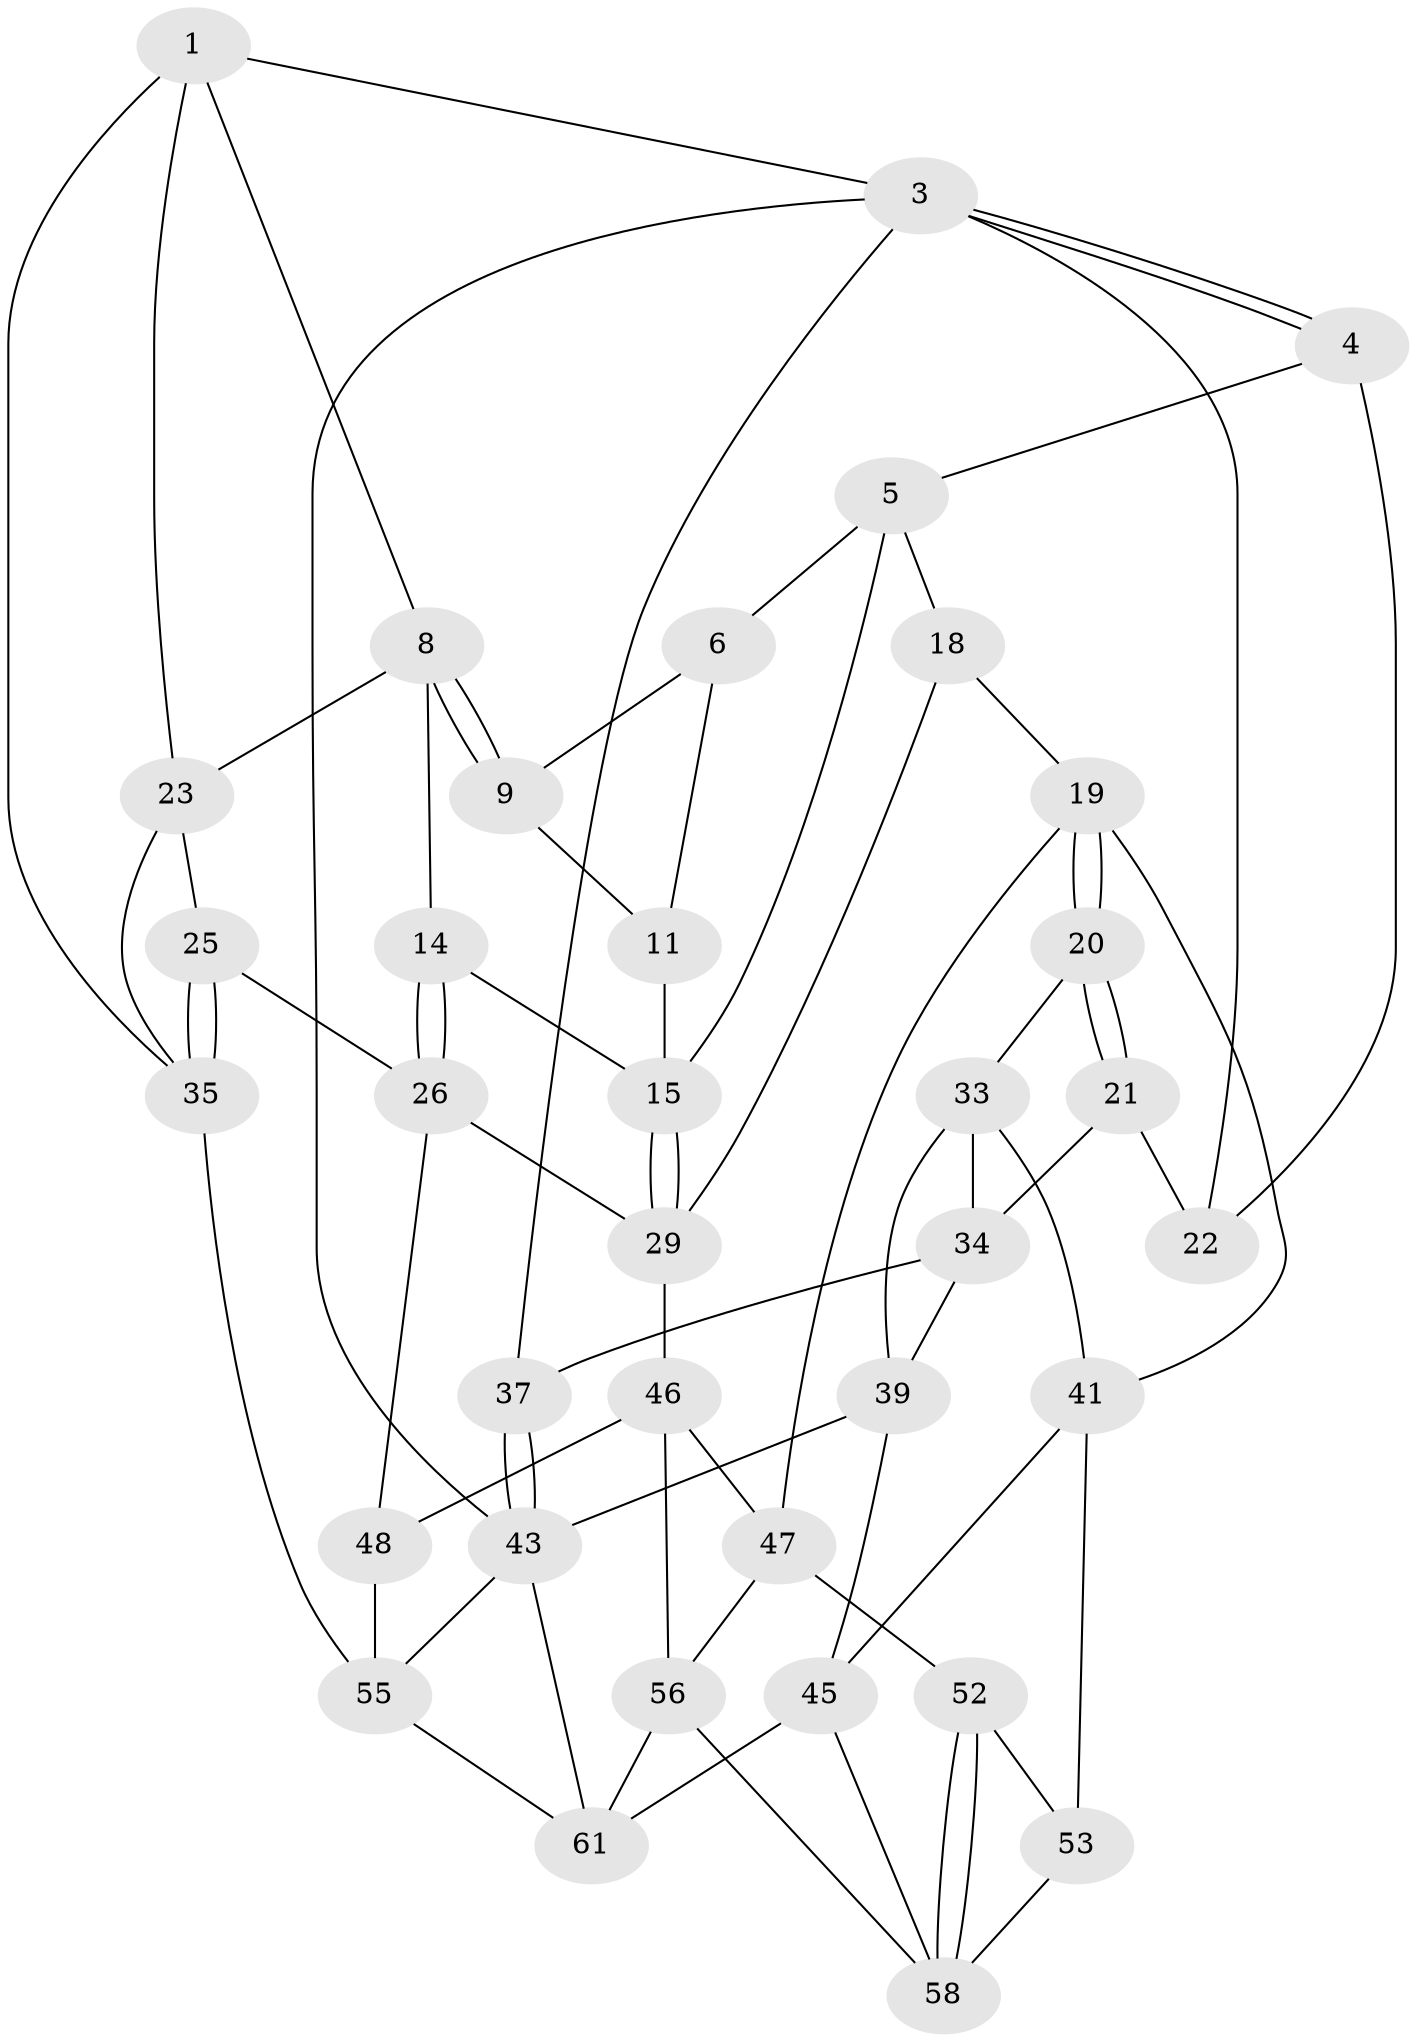 // original degree distribution, {3: 0.031746031746031744, 6: 0.20634920634920634, 5: 0.5079365079365079, 4: 0.25396825396825395}
// Generated by graph-tools (version 1.1) at 2025/42/03/06/25 10:42:29]
// undirected, 36 vertices, 75 edges
graph export_dot {
graph [start="1"]
  node [color=gray90,style=filled];
  1 [pos="+0.8320064658607514+0",super="+2"];
  3 [pos="+0+0",super="+27"];
  4 [pos="+0.19222068327666328+0"];
  5 [pos="+0.20849571321858815+0",super="+17"];
  6 [pos="+0.2973224905885031+0",super="+7"];
  8 [pos="+0.7706767672944523+0.12426997904299743",super="+13"];
  9 [pos="+0.7048005200313076+0.12490586140085193",super="+10"];
  11 [pos="+0.5669539935115897+0.18581986310093163",super="+12"];
  14 [pos="+0.6509168299251687+0.3281409606225955"];
  15 [pos="+0.5310276119580377+0.29072870861953765",super="+16"];
  18 [pos="+0.3283881647256344+0.41687776077354716"];
  19 [pos="+0.2979866413496369+0.4156207266815918",super="+40"];
  20 [pos="+0.2285731731185434+0.3479609732081375"];
  21 [pos="+0.20154637158802494+0.2903798853647033",super="+32"];
  22 [pos="+0.17634701060238347+0.21493534801414765",super="+28"];
  23 [pos="+1+0.08511033820802313",super="+24"];
  25 [pos="+0.9150146200298656+0.4218925415088373"];
  26 [pos="+0.706100918793468+0.5304228172047118",super="+31"];
  29 [pos="+0.5454574055060877+0.4795392244615868",super="+30"];
  33 [pos="+0.10201027640900996+0.4178913912201778",super="+38"];
  34 [pos="+0.061958181863762445+0.4291459590207518",super="+36"];
  35 [pos="+1+0.47894236077692565",super="+54"];
  37 [pos="+0+0.5010116127191002"];
  39 [pos="+0.05400954719492334+0.4961549220506212",super="+42"];
  41 [pos="+0.1835629526692532+0.5632104663529197",super="+44"];
  43 [pos="+0+0.7204119135708332",super="+50"];
  45 [pos="+0.049849715089696496+0.6964050358482308",super="+60"];
  46 [pos="+0.4235879350192626+0.5759494103044145",super="+49"];
  47 [pos="+0.33031487129751713+0.6675289747149928",super="+51"];
  48 [pos="+0.6823811740415957+0.7495806960569777"];
  52 [pos="+0.32325137366908263+0.677467638422669"];
  53 [pos="+0.1409863719034212+0.6796681064868724"];
  55 [pos="+0.9066820938076148+0.7756634632393931",super="+63"];
  56 [pos="+0.6127076887329173+0.8204365830109837",super="+57"];
  58 [pos="+0.2986094096211416+0.8390664138867692",super="+59"];
  61 [pos="+0+1",super="+62"];
  1 -- 8;
  1 -- 3;
  1 -- 23;
  1 -- 35;
  3 -- 4;
  3 -- 4;
  3 -- 43;
  3 -- 37;
  3 -- 22;
  4 -- 5;
  4 -- 22;
  5 -- 6;
  5 -- 18;
  5 -- 15;
  6 -- 11;
  6 -- 9;
  8 -- 9;
  8 -- 9;
  8 -- 14;
  8 -- 23;
  9 -- 11 [weight=2];
  11 -- 15;
  14 -- 15;
  14 -- 26;
  14 -- 26;
  15 -- 29;
  15 -- 29;
  18 -- 19;
  18 -- 29;
  19 -- 20;
  19 -- 20;
  19 -- 41;
  19 -- 47;
  20 -- 21;
  20 -- 21;
  20 -- 33;
  21 -- 22 [weight=2];
  21 -- 34;
  23 -- 35;
  23 -- 25;
  25 -- 26;
  25 -- 35;
  25 -- 35;
  26 -- 48;
  26 -- 29;
  29 -- 46;
  33 -- 34;
  33 -- 39;
  33 -- 41;
  34 -- 37;
  34 -- 39;
  35 -- 55 [weight=2];
  37 -- 43;
  37 -- 43;
  39 -- 43;
  39 -- 45;
  41 -- 45;
  41 -- 53;
  43 -- 61;
  43 -- 55;
  45 -- 61;
  45 -- 58;
  46 -- 47;
  46 -- 48;
  46 -- 56;
  47 -- 56;
  47 -- 52;
  48 -- 55;
  52 -- 53;
  52 -- 58;
  52 -- 58;
  53 -- 58;
  55 -- 61;
  56 -- 58;
  56 -- 61;
}
